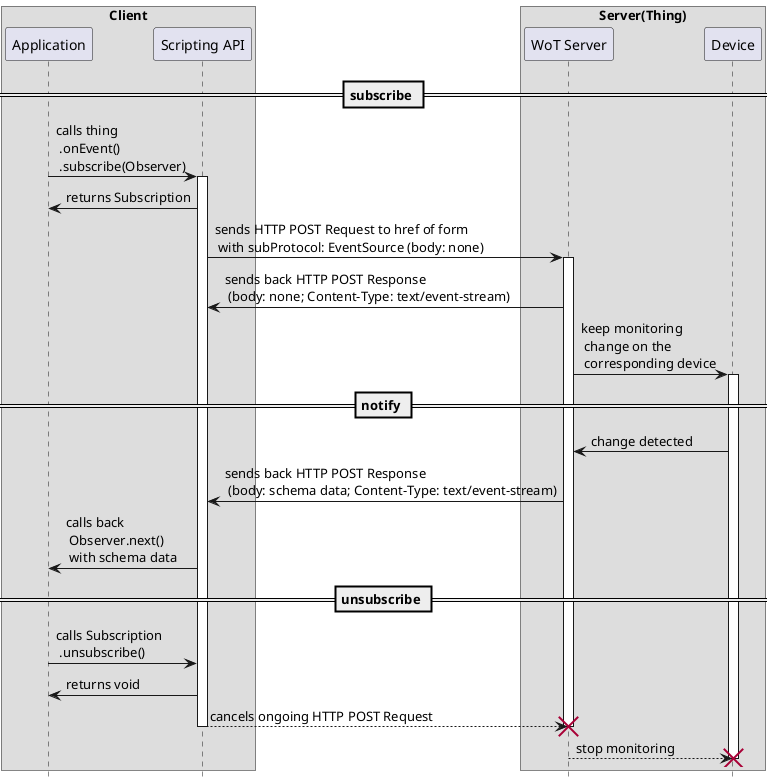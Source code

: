 @startuml
hide footbox

box "Client"
participant "Application" as AP
participant "Scripting API" as SA
end box

box "Server(Thing)"
participant "WoT Server" as WS
participant "Device" as DC
end box

== subscribe ==

AP  -> SA: calls thing \n .onEvent() \n .subscribe(Observer)
activate SA
SA  -> AP: returns Subscription
SA  -> WS: sends HTTP POST Request to href of form \n with subProtocol: EventSource (body: none)
activate WS
WS  -> SA: sends back HTTP POST Response \n (body: none; Content-Type: text/event-stream)
WS  -> DC: keep monitoring  \n change on the \n corresponding device
activate DC

== notify ==

DC  -> WS: change detected
WS  -> SA: sends back HTTP POST Response \n (body: schema data; Content-Type: text/event-stream)
SA  -> AP: calls back \n Observer.next() \n with schema data

== unsubscribe ==

AP  -> SA: calls Subscription \n .unsubscribe()
SA  -> AP: returns void
SA --> WS: cancels ongoing HTTP POST Request
deactivate SA
destroy WS
WS --> DC: stop monitoring
destroy DC
@enduml
